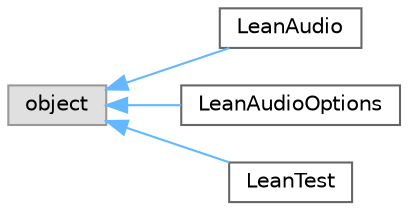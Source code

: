 digraph "Graphical Class Hierarchy"
{
 // LATEX_PDF_SIZE
  bgcolor="transparent";
  edge [fontname=Helvetica,fontsize=10,labelfontname=Helvetica,labelfontsize=10];
  node [fontname=Helvetica,fontsize=10,shape=box,height=0.2,width=0.4];
  rankdir="LR";
  Node0 [id="Node000000",label="object",height=0.2,width=0.4,color="grey60", fillcolor="#E0E0E0", style="filled",tooltip=" "];
  Node0 -> Node1 [id="edge284_Node000000_Node000001",dir="back",color="steelblue1",style="solid",tooltip=" "];
  Node1 [id="Node000001",label="LeanAudio",height=0.2,width=0.4,color="grey40", fillcolor="white", style="filled",URL="$class_lean_audio.html",tooltip=" "];
  Node0 -> Node2 [id="edge285_Node000000_Node000002",dir="back",color="steelblue1",style="solid",tooltip=" "];
  Node2 [id="Node000002",label="LeanAudioOptions",height=0.2,width=0.4,color="grey40", fillcolor="white", style="filled",URL="$class_lean_audio_options.html",tooltip=" "];
  Node0 -> Node3 [id="edge286_Node000000_Node000003",dir="back",color="steelblue1",style="solid",tooltip=" "];
  Node3 [id="Node000003",label="LeanTest",height=0.2,width=0.4,color="grey40", fillcolor="white", style="filled",URL="$class_lean_test.html",tooltip=" "];
}
